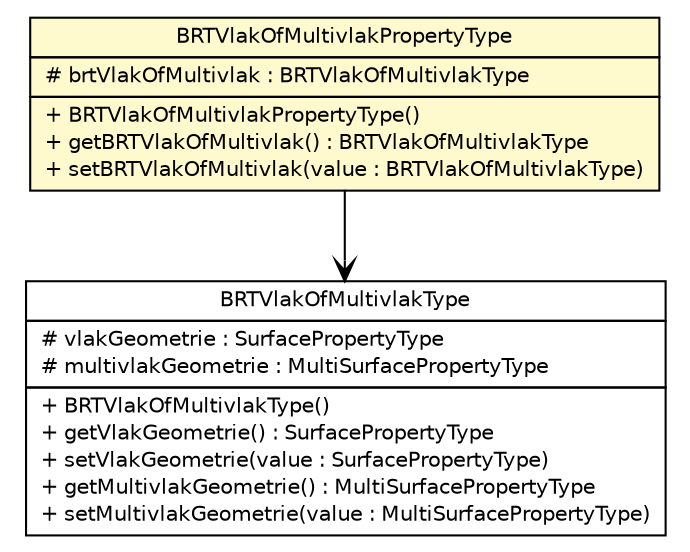 #!/usr/local/bin/dot
#
# Class diagram 
# Generated by UMLGraph version R5_6-24-gf6e263 (http://www.umlgraph.org/)
#

digraph G {
	edge [fontname="Helvetica",fontsize=10,labelfontname="Helvetica",labelfontsize=10];
	node [fontname="Helvetica",fontsize=10,shape=plaintext];
	nodesep=0.25;
	ranksep=0.5;
	// nl.b3p.topnl.top250nl.BRTVlakOfMultivlakType
	c9921 [label=<<table title="nl.b3p.topnl.top250nl.BRTVlakOfMultivlakType" border="0" cellborder="1" cellspacing="0" cellpadding="2" port="p" href="./BRTVlakOfMultivlakType.html">
		<tr><td><table border="0" cellspacing="0" cellpadding="1">
<tr><td align="center" balign="center"> BRTVlakOfMultivlakType </td></tr>
		</table></td></tr>
		<tr><td><table border="0" cellspacing="0" cellpadding="1">
<tr><td align="left" balign="left"> # vlakGeometrie : SurfacePropertyType </td></tr>
<tr><td align="left" balign="left"> # multivlakGeometrie : MultiSurfacePropertyType </td></tr>
		</table></td></tr>
		<tr><td><table border="0" cellspacing="0" cellpadding="1">
<tr><td align="left" balign="left"> + BRTVlakOfMultivlakType() </td></tr>
<tr><td align="left" balign="left"> + getVlakGeometrie() : SurfacePropertyType </td></tr>
<tr><td align="left" balign="left"> + setVlakGeometrie(value : SurfacePropertyType) </td></tr>
<tr><td align="left" balign="left"> + getMultivlakGeometrie() : MultiSurfacePropertyType </td></tr>
<tr><td align="left" balign="left"> + setMultivlakGeometrie(value : MultiSurfacePropertyType) </td></tr>
		</table></td></tr>
		</table>>, URL="./BRTVlakOfMultivlakType.html", fontname="Helvetica", fontcolor="black", fontsize=10.0];
	// nl.b3p.topnl.top250nl.BRTVlakOfMultivlakPropertyType
	c9939 [label=<<table title="nl.b3p.topnl.top250nl.BRTVlakOfMultivlakPropertyType" border="0" cellborder="1" cellspacing="0" cellpadding="2" port="p" bgcolor="lemonChiffon" href="./BRTVlakOfMultivlakPropertyType.html">
		<tr><td><table border="0" cellspacing="0" cellpadding="1">
<tr><td align="center" balign="center"> BRTVlakOfMultivlakPropertyType </td></tr>
		</table></td></tr>
		<tr><td><table border="0" cellspacing="0" cellpadding="1">
<tr><td align="left" balign="left"> # brtVlakOfMultivlak : BRTVlakOfMultivlakType </td></tr>
		</table></td></tr>
		<tr><td><table border="0" cellspacing="0" cellpadding="1">
<tr><td align="left" balign="left"> + BRTVlakOfMultivlakPropertyType() </td></tr>
<tr><td align="left" balign="left"> + getBRTVlakOfMultivlak() : BRTVlakOfMultivlakType </td></tr>
<tr><td align="left" balign="left"> + setBRTVlakOfMultivlak(value : BRTVlakOfMultivlakType) </td></tr>
		</table></td></tr>
		</table>>, URL="./BRTVlakOfMultivlakPropertyType.html", fontname="Helvetica", fontcolor="black", fontsize=10.0];
	// nl.b3p.topnl.top250nl.BRTVlakOfMultivlakPropertyType NAVASSOC nl.b3p.topnl.top250nl.BRTVlakOfMultivlakType
	c9939:p -> c9921:p [taillabel="", label="", headlabel="", fontname="Helvetica", fontcolor="black", fontsize=10.0, color="black", arrowhead=open];
}

